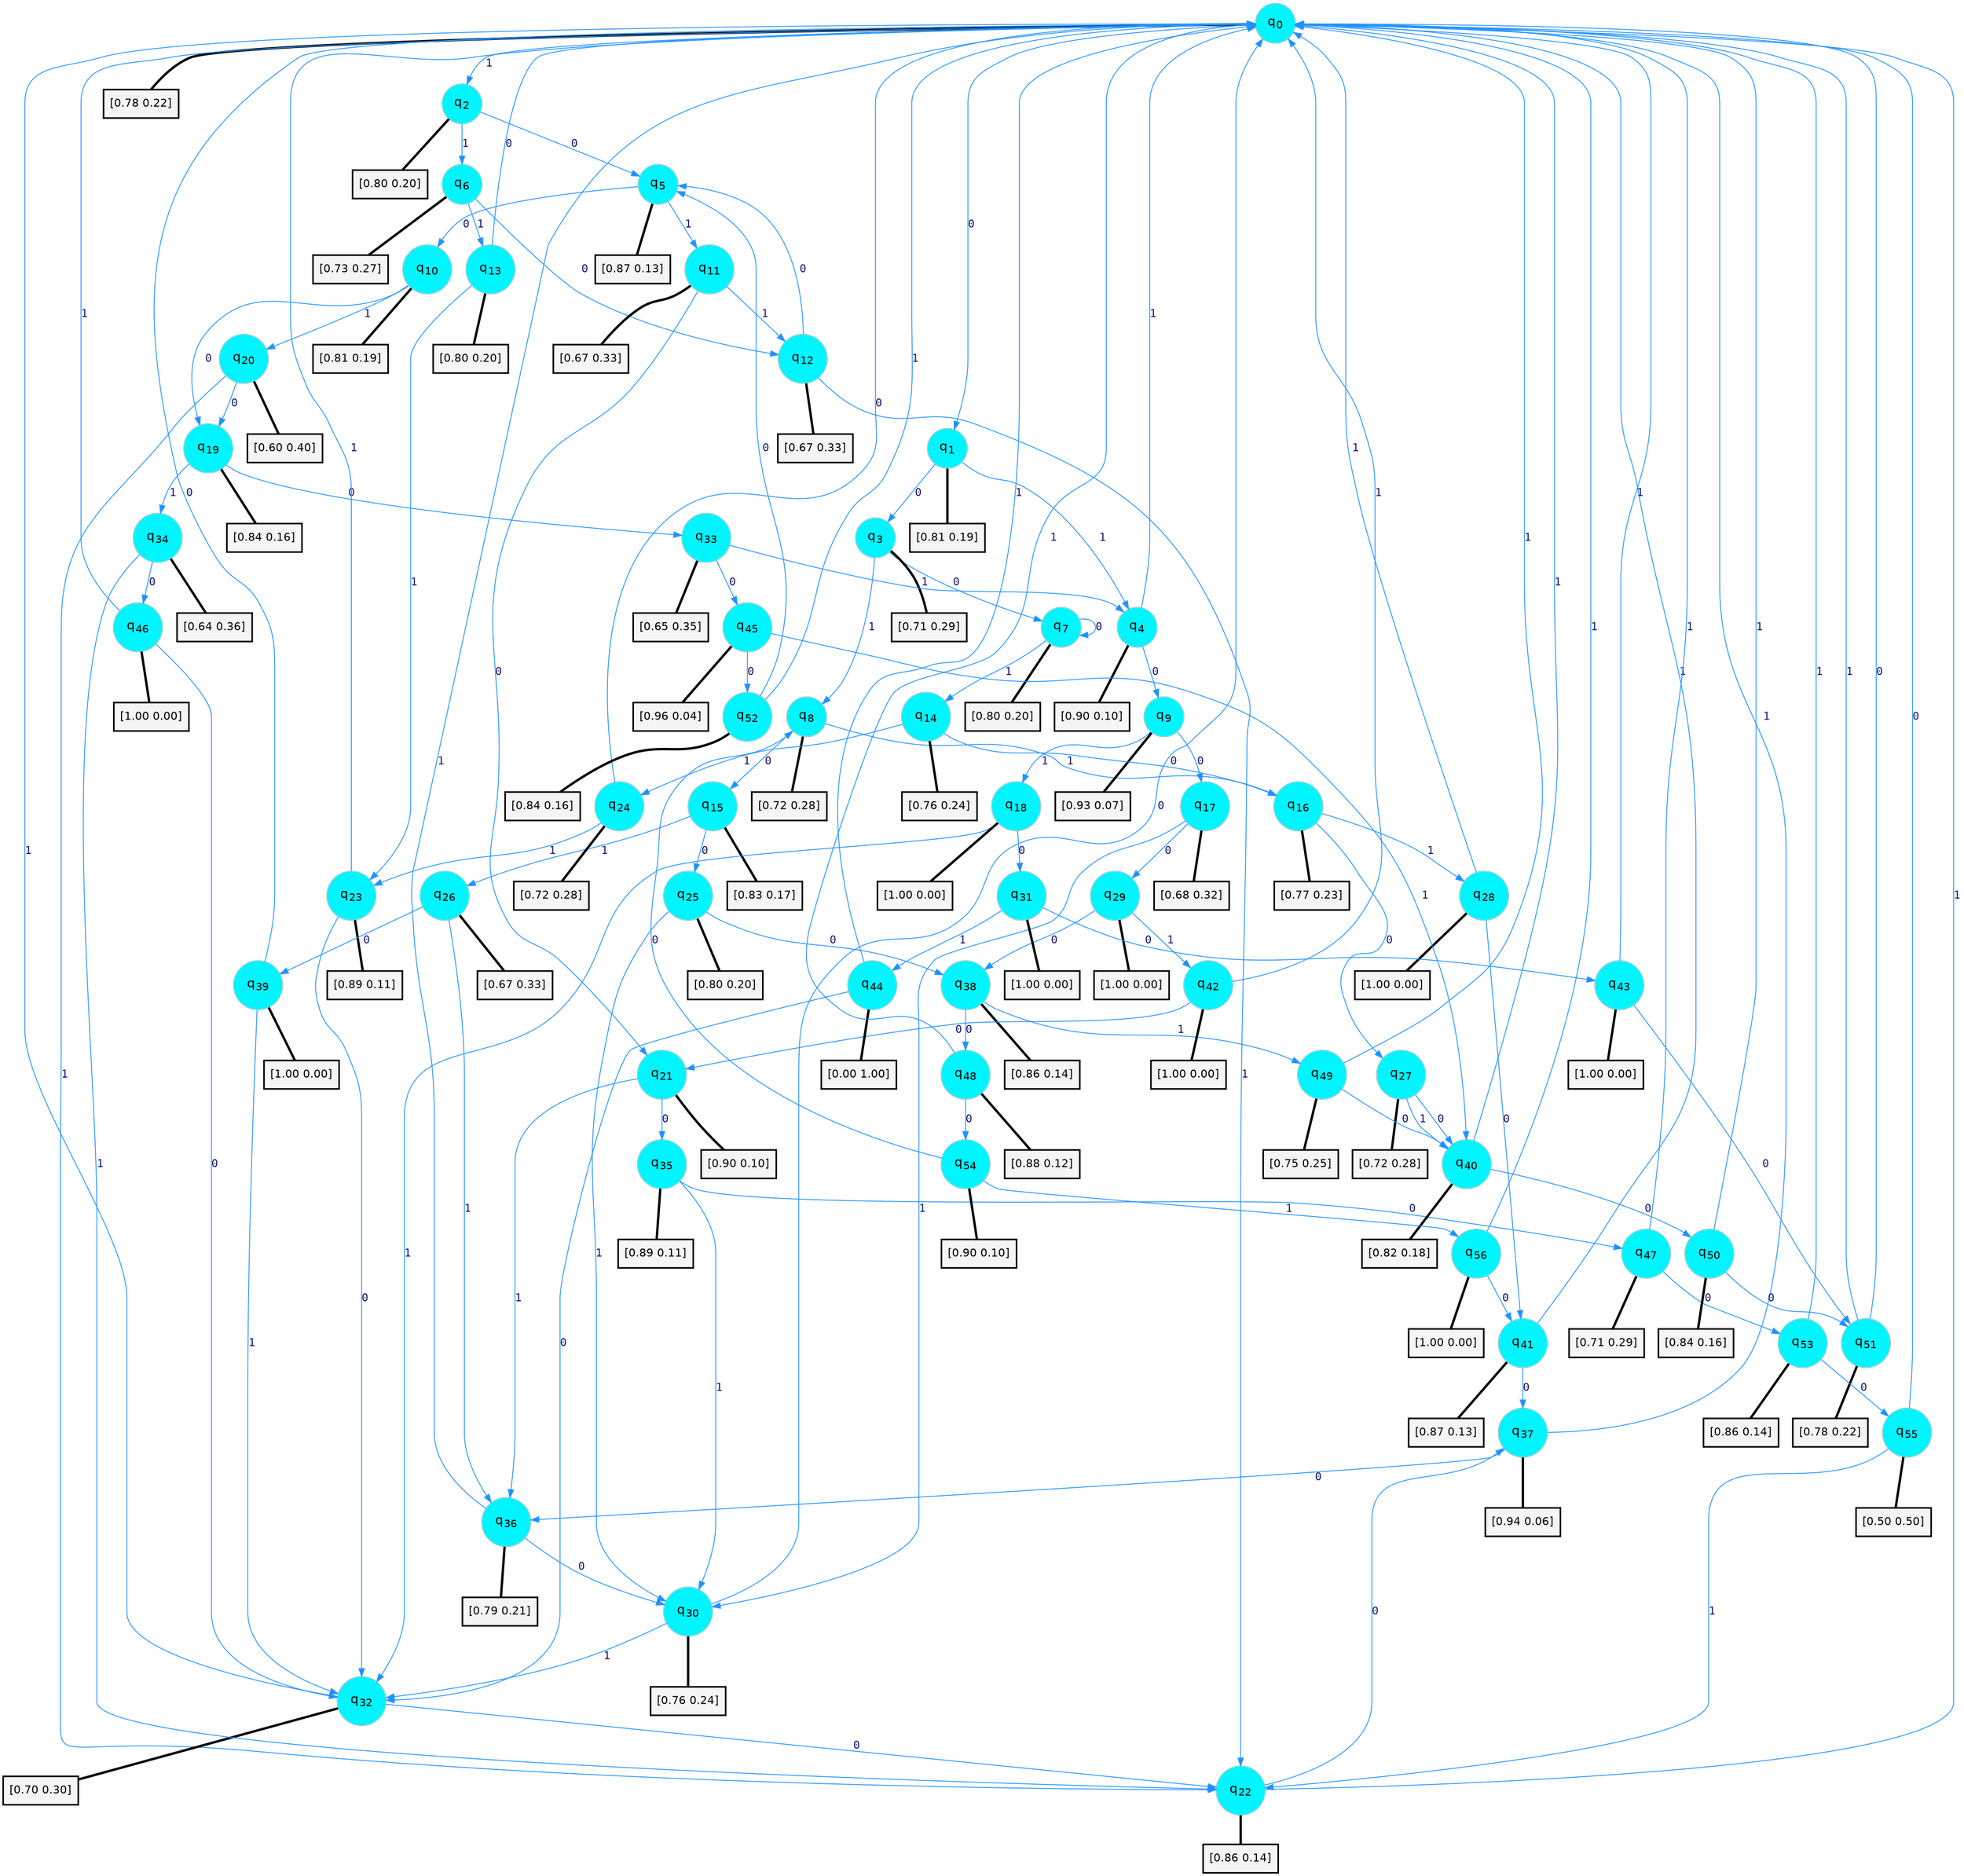 digraph G {
graph [
bgcolor=transparent, dpi=300, rankdir=TD, size="40,25"];
node [
color=gray, fillcolor=turquoise1, fontcolor=black, fontname=Helvetica, fontsize=16, fontweight=bold, shape=circle, style=filled];
edge [
arrowsize=1, color=dodgerblue1, fontcolor=midnightblue, fontname=courier, fontweight=bold, penwidth=1, style=solid, weight=20];
0[label=<q<SUB>0</SUB>>];
1[label=<q<SUB>1</SUB>>];
2[label=<q<SUB>2</SUB>>];
3[label=<q<SUB>3</SUB>>];
4[label=<q<SUB>4</SUB>>];
5[label=<q<SUB>5</SUB>>];
6[label=<q<SUB>6</SUB>>];
7[label=<q<SUB>7</SUB>>];
8[label=<q<SUB>8</SUB>>];
9[label=<q<SUB>9</SUB>>];
10[label=<q<SUB>10</SUB>>];
11[label=<q<SUB>11</SUB>>];
12[label=<q<SUB>12</SUB>>];
13[label=<q<SUB>13</SUB>>];
14[label=<q<SUB>14</SUB>>];
15[label=<q<SUB>15</SUB>>];
16[label=<q<SUB>16</SUB>>];
17[label=<q<SUB>17</SUB>>];
18[label=<q<SUB>18</SUB>>];
19[label=<q<SUB>19</SUB>>];
20[label=<q<SUB>20</SUB>>];
21[label=<q<SUB>21</SUB>>];
22[label=<q<SUB>22</SUB>>];
23[label=<q<SUB>23</SUB>>];
24[label=<q<SUB>24</SUB>>];
25[label=<q<SUB>25</SUB>>];
26[label=<q<SUB>26</SUB>>];
27[label=<q<SUB>27</SUB>>];
28[label=<q<SUB>28</SUB>>];
29[label=<q<SUB>29</SUB>>];
30[label=<q<SUB>30</SUB>>];
31[label=<q<SUB>31</SUB>>];
32[label=<q<SUB>32</SUB>>];
33[label=<q<SUB>33</SUB>>];
34[label=<q<SUB>34</SUB>>];
35[label=<q<SUB>35</SUB>>];
36[label=<q<SUB>36</SUB>>];
37[label=<q<SUB>37</SUB>>];
38[label=<q<SUB>38</SUB>>];
39[label=<q<SUB>39</SUB>>];
40[label=<q<SUB>40</SUB>>];
41[label=<q<SUB>41</SUB>>];
42[label=<q<SUB>42</SUB>>];
43[label=<q<SUB>43</SUB>>];
44[label=<q<SUB>44</SUB>>];
45[label=<q<SUB>45</SUB>>];
46[label=<q<SUB>46</SUB>>];
47[label=<q<SUB>47</SUB>>];
48[label=<q<SUB>48</SUB>>];
49[label=<q<SUB>49</SUB>>];
50[label=<q<SUB>50</SUB>>];
51[label=<q<SUB>51</SUB>>];
52[label=<q<SUB>52</SUB>>];
53[label=<q<SUB>53</SUB>>];
54[label=<q<SUB>54</SUB>>];
55[label=<q<SUB>55</SUB>>];
56[label=<q<SUB>56</SUB>>];
57[label="[0.78 0.22]", shape=box,fontcolor=black, fontname=Helvetica, fontsize=14, penwidth=2, fillcolor=whitesmoke,color=black];
58[label="[0.81 0.19]", shape=box,fontcolor=black, fontname=Helvetica, fontsize=14, penwidth=2, fillcolor=whitesmoke,color=black];
59[label="[0.80 0.20]", shape=box,fontcolor=black, fontname=Helvetica, fontsize=14, penwidth=2, fillcolor=whitesmoke,color=black];
60[label="[0.71 0.29]", shape=box,fontcolor=black, fontname=Helvetica, fontsize=14, penwidth=2, fillcolor=whitesmoke,color=black];
61[label="[0.90 0.10]", shape=box,fontcolor=black, fontname=Helvetica, fontsize=14, penwidth=2, fillcolor=whitesmoke,color=black];
62[label="[0.87 0.13]", shape=box,fontcolor=black, fontname=Helvetica, fontsize=14, penwidth=2, fillcolor=whitesmoke,color=black];
63[label="[0.73 0.27]", shape=box,fontcolor=black, fontname=Helvetica, fontsize=14, penwidth=2, fillcolor=whitesmoke,color=black];
64[label="[0.80 0.20]", shape=box,fontcolor=black, fontname=Helvetica, fontsize=14, penwidth=2, fillcolor=whitesmoke,color=black];
65[label="[0.72 0.28]", shape=box,fontcolor=black, fontname=Helvetica, fontsize=14, penwidth=2, fillcolor=whitesmoke,color=black];
66[label="[0.93 0.07]", shape=box,fontcolor=black, fontname=Helvetica, fontsize=14, penwidth=2, fillcolor=whitesmoke,color=black];
67[label="[0.81 0.19]", shape=box,fontcolor=black, fontname=Helvetica, fontsize=14, penwidth=2, fillcolor=whitesmoke,color=black];
68[label="[0.67 0.33]", shape=box,fontcolor=black, fontname=Helvetica, fontsize=14, penwidth=2, fillcolor=whitesmoke,color=black];
69[label="[0.67 0.33]", shape=box,fontcolor=black, fontname=Helvetica, fontsize=14, penwidth=2, fillcolor=whitesmoke,color=black];
70[label="[0.80 0.20]", shape=box,fontcolor=black, fontname=Helvetica, fontsize=14, penwidth=2, fillcolor=whitesmoke,color=black];
71[label="[0.76 0.24]", shape=box,fontcolor=black, fontname=Helvetica, fontsize=14, penwidth=2, fillcolor=whitesmoke,color=black];
72[label="[0.83 0.17]", shape=box,fontcolor=black, fontname=Helvetica, fontsize=14, penwidth=2, fillcolor=whitesmoke,color=black];
73[label="[0.77 0.23]", shape=box,fontcolor=black, fontname=Helvetica, fontsize=14, penwidth=2, fillcolor=whitesmoke,color=black];
74[label="[0.68 0.32]", shape=box,fontcolor=black, fontname=Helvetica, fontsize=14, penwidth=2, fillcolor=whitesmoke,color=black];
75[label="[1.00 0.00]", shape=box,fontcolor=black, fontname=Helvetica, fontsize=14, penwidth=2, fillcolor=whitesmoke,color=black];
76[label="[0.84 0.16]", shape=box,fontcolor=black, fontname=Helvetica, fontsize=14, penwidth=2, fillcolor=whitesmoke,color=black];
77[label="[0.60 0.40]", shape=box,fontcolor=black, fontname=Helvetica, fontsize=14, penwidth=2, fillcolor=whitesmoke,color=black];
78[label="[0.90 0.10]", shape=box,fontcolor=black, fontname=Helvetica, fontsize=14, penwidth=2, fillcolor=whitesmoke,color=black];
79[label="[0.86 0.14]", shape=box,fontcolor=black, fontname=Helvetica, fontsize=14, penwidth=2, fillcolor=whitesmoke,color=black];
80[label="[0.89 0.11]", shape=box,fontcolor=black, fontname=Helvetica, fontsize=14, penwidth=2, fillcolor=whitesmoke,color=black];
81[label="[0.72 0.28]", shape=box,fontcolor=black, fontname=Helvetica, fontsize=14, penwidth=2, fillcolor=whitesmoke,color=black];
82[label="[0.80 0.20]", shape=box,fontcolor=black, fontname=Helvetica, fontsize=14, penwidth=2, fillcolor=whitesmoke,color=black];
83[label="[0.67 0.33]", shape=box,fontcolor=black, fontname=Helvetica, fontsize=14, penwidth=2, fillcolor=whitesmoke,color=black];
84[label="[0.72 0.28]", shape=box,fontcolor=black, fontname=Helvetica, fontsize=14, penwidth=2, fillcolor=whitesmoke,color=black];
85[label="[1.00 0.00]", shape=box,fontcolor=black, fontname=Helvetica, fontsize=14, penwidth=2, fillcolor=whitesmoke,color=black];
86[label="[1.00 0.00]", shape=box,fontcolor=black, fontname=Helvetica, fontsize=14, penwidth=2, fillcolor=whitesmoke,color=black];
87[label="[0.76 0.24]", shape=box,fontcolor=black, fontname=Helvetica, fontsize=14, penwidth=2, fillcolor=whitesmoke,color=black];
88[label="[1.00 0.00]", shape=box,fontcolor=black, fontname=Helvetica, fontsize=14, penwidth=2, fillcolor=whitesmoke,color=black];
89[label="[0.70 0.30]", shape=box,fontcolor=black, fontname=Helvetica, fontsize=14, penwidth=2, fillcolor=whitesmoke,color=black];
90[label="[0.65 0.35]", shape=box,fontcolor=black, fontname=Helvetica, fontsize=14, penwidth=2, fillcolor=whitesmoke,color=black];
91[label="[0.64 0.36]", shape=box,fontcolor=black, fontname=Helvetica, fontsize=14, penwidth=2, fillcolor=whitesmoke,color=black];
92[label="[0.89 0.11]", shape=box,fontcolor=black, fontname=Helvetica, fontsize=14, penwidth=2, fillcolor=whitesmoke,color=black];
93[label="[0.79 0.21]", shape=box,fontcolor=black, fontname=Helvetica, fontsize=14, penwidth=2, fillcolor=whitesmoke,color=black];
94[label="[0.94 0.06]", shape=box,fontcolor=black, fontname=Helvetica, fontsize=14, penwidth=2, fillcolor=whitesmoke,color=black];
95[label="[0.86 0.14]", shape=box,fontcolor=black, fontname=Helvetica, fontsize=14, penwidth=2, fillcolor=whitesmoke,color=black];
96[label="[1.00 0.00]", shape=box,fontcolor=black, fontname=Helvetica, fontsize=14, penwidth=2, fillcolor=whitesmoke,color=black];
97[label="[0.82 0.18]", shape=box,fontcolor=black, fontname=Helvetica, fontsize=14, penwidth=2, fillcolor=whitesmoke,color=black];
98[label="[0.87 0.13]", shape=box,fontcolor=black, fontname=Helvetica, fontsize=14, penwidth=2, fillcolor=whitesmoke,color=black];
99[label="[1.00 0.00]", shape=box,fontcolor=black, fontname=Helvetica, fontsize=14, penwidth=2, fillcolor=whitesmoke,color=black];
100[label="[1.00 0.00]", shape=box,fontcolor=black, fontname=Helvetica, fontsize=14, penwidth=2, fillcolor=whitesmoke,color=black];
101[label="[0.00 1.00]", shape=box,fontcolor=black, fontname=Helvetica, fontsize=14, penwidth=2, fillcolor=whitesmoke,color=black];
102[label="[0.96 0.04]", shape=box,fontcolor=black, fontname=Helvetica, fontsize=14, penwidth=2, fillcolor=whitesmoke,color=black];
103[label="[1.00 0.00]", shape=box,fontcolor=black, fontname=Helvetica, fontsize=14, penwidth=2, fillcolor=whitesmoke,color=black];
104[label="[0.71 0.29]", shape=box,fontcolor=black, fontname=Helvetica, fontsize=14, penwidth=2, fillcolor=whitesmoke,color=black];
105[label="[0.88 0.12]", shape=box,fontcolor=black, fontname=Helvetica, fontsize=14, penwidth=2, fillcolor=whitesmoke,color=black];
106[label="[0.75 0.25]", shape=box,fontcolor=black, fontname=Helvetica, fontsize=14, penwidth=2, fillcolor=whitesmoke,color=black];
107[label="[0.84 0.16]", shape=box,fontcolor=black, fontname=Helvetica, fontsize=14, penwidth=2, fillcolor=whitesmoke,color=black];
108[label="[0.78 0.22]", shape=box,fontcolor=black, fontname=Helvetica, fontsize=14, penwidth=2, fillcolor=whitesmoke,color=black];
109[label="[0.84 0.16]", shape=box,fontcolor=black, fontname=Helvetica, fontsize=14, penwidth=2, fillcolor=whitesmoke,color=black];
110[label="[0.86 0.14]", shape=box,fontcolor=black, fontname=Helvetica, fontsize=14, penwidth=2, fillcolor=whitesmoke,color=black];
111[label="[0.90 0.10]", shape=box,fontcolor=black, fontname=Helvetica, fontsize=14, penwidth=2, fillcolor=whitesmoke,color=black];
112[label="[0.50 0.50]", shape=box,fontcolor=black, fontname=Helvetica, fontsize=14, penwidth=2, fillcolor=whitesmoke,color=black];
113[label="[1.00 0.00]", shape=box,fontcolor=black, fontname=Helvetica, fontsize=14, penwidth=2, fillcolor=whitesmoke,color=black];
0->1 [label=0];
0->2 [label=1];
0->57 [arrowhead=none, penwidth=3,color=black];
1->3 [label=0];
1->4 [label=1];
1->58 [arrowhead=none, penwidth=3,color=black];
2->5 [label=0];
2->6 [label=1];
2->59 [arrowhead=none, penwidth=3,color=black];
3->7 [label=0];
3->8 [label=1];
3->60 [arrowhead=none, penwidth=3,color=black];
4->9 [label=0];
4->0 [label=1];
4->61 [arrowhead=none, penwidth=3,color=black];
5->10 [label=0];
5->11 [label=1];
5->62 [arrowhead=none, penwidth=3,color=black];
6->12 [label=0];
6->13 [label=1];
6->63 [arrowhead=none, penwidth=3,color=black];
7->7 [label=0];
7->14 [label=1];
7->64 [arrowhead=none, penwidth=3,color=black];
8->15 [label=0];
8->16 [label=1];
8->65 [arrowhead=none, penwidth=3,color=black];
9->17 [label=0];
9->18 [label=1];
9->66 [arrowhead=none, penwidth=3,color=black];
10->19 [label=0];
10->20 [label=1];
10->67 [arrowhead=none, penwidth=3,color=black];
11->21 [label=0];
11->12 [label=1];
11->68 [arrowhead=none, penwidth=3,color=black];
12->5 [label=0];
12->22 [label=1];
12->69 [arrowhead=none, penwidth=3,color=black];
13->0 [label=0];
13->23 [label=1];
13->70 [arrowhead=none, penwidth=3,color=black];
14->16 [label=0];
14->24 [label=1];
14->71 [arrowhead=none, penwidth=3,color=black];
15->25 [label=0];
15->26 [label=1];
15->72 [arrowhead=none, penwidth=3,color=black];
16->27 [label=0];
16->28 [label=1];
16->73 [arrowhead=none, penwidth=3,color=black];
17->29 [label=0];
17->30 [label=1];
17->74 [arrowhead=none, penwidth=3,color=black];
18->31 [label=0];
18->32 [label=1];
18->75 [arrowhead=none, penwidth=3,color=black];
19->33 [label=0];
19->34 [label=1];
19->76 [arrowhead=none, penwidth=3,color=black];
20->19 [label=0];
20->22 [label=1];
20->77 [arrowhead=none, penwidth=3,color=black];
21->35 [label=0];
21->36 [label=1];
21->78 [arrowhead=none, penwidth=3,color=black];
22->37 [label=0];
22->0 [label=1];
22->79 [arrowhead=none, penwidth=3,color=black];
23->32 [label=0];
23->0 [label=1];
23->80 [arrowhead=none, penwidth=3,color=black];
24->0 [label=0];
24->23 [label=1];
24->81 [arrowhead=none, penwidth=3,color=black];
25->38 [label=0];
25->30 [label=1];
25->82 [arrowhead=none, penwidth=3,color=black];
26->39 [label=0];
26->36 [label=1];
26->83 [arrowhead=none, penwidth=3,color=black];
27->40 [label=0];
27->40 [label=1];
27->84 [arrowhead=none, penwidth=3,color=black];
28->41 [label=0];
28->0 [label=1];
28->85 [arrowhead=none, penwidth=3,color=black];
29->38 [label=0];
29->42 [label=1];
29->86 [arrowhead=none, penwidth=3,color=black];
30->0 [label=0];
30->32 [label=1];
30->87 [arrowhead=none, penwidth=3,color=black];
31->43 [label=0];
31->44 [label=1];
31->88 [arrowhead=none, penwidth=3,color=black];
32->22 [label=0];
32->0 [label=1];
32->89 [arrowhead=none, penwidth=3,color=black];
33->45 [label=0];
33->4 [label=1];
33->90 [arrowhead=none, penwidth=3,color=black];
34->46 [label=0];
34->22 [label=1];
34->91 [arrowhead=none, penwidth=3,color=black];
35->47 [label=0];
35->30 [label=1];
35->92 [arrowhead=none, penwidth=3,color=black];
36->30 [label=0];
36->0 [label=1];
36->93 [arrowhead=none, penwidth=3,color=black];
37->36 [label=0];
37->0 [label=1];
37->94 [arrowhead=none, penwidth=3,color=black];
38->48 [label=0];
38->49 [label=1];
38->95 [arrowhead=none, penwidth=3,color=black];
39->0 [label=0];
39->32 [label=1];
39->96 [arrowhead=none, penwidth=3,color=black];
40->50 [label=0];
40->0 [label=1];
40->97 [arrowhead=none, penwidth=3,color=black];
41->37 [label=0];
41->0 [label=1];
41->98 [arrowhead=none, penwidth=3,color=black];
42->21 [label=0];
42->0 [label=1];
42->99 [arrowhead=none, penwidth=3,color=black];
43->51 [label=0];
43->0 [label=1];
43->100 [arrowhead=none, penwidth=3,color=black];
44->32 [label=0];
44->0 [label=1];
44->101 [arrowhead=none, penwidth=3,color=black];
45->52 [label=0];
45->40 [label=1];
45->102 [arrowhead=none, penwidth=3,color=black];
46->32 [label=0];
46->0 [label=1];
46->103 [arrowhead=none, penwidth=3,color=black];
47->53 [label=0];
47->0 [label=1];
47->104 [arrowhead=none, penwidth=3,color=black];
48->54 [label=0];
48->0 [label=1];
48->105 [arrowhead=none, penwidth=3,color=black];
49->40 [label=0];
49->0 [label=1];
49->106 [arrowhead=none, penwidth=3,color=black];
50->51 [label=0];
50->0 [label=1];
50->107 [arrowhead=none, penwidth=3,color=black];
51->0 [label=0];
51->0 [label=1];
51->108 [arrowhead=none, penwidth=3,color=black];
52->5 [label=0];
52->0 [label=1];
52->109 [arrowhead=none, penwidth=3,color=black];
53->55 [label=0];
53->0 [label=1];
53->110 [arrowhead=none, penwidth=3,color=black];
54->8 [label=0];
54->56 [label=1];
54->111 [arrowhead=none, penwidth=3,color=black];
55->0 [label=0];
55->22 [label=1];
55->112 [arrowhead=none, penwidth=3,color=black];
56->41 [label=0];
56->0 [label=1];
56->113 [arrowhead=none, penwidth=3,color=black];
}
